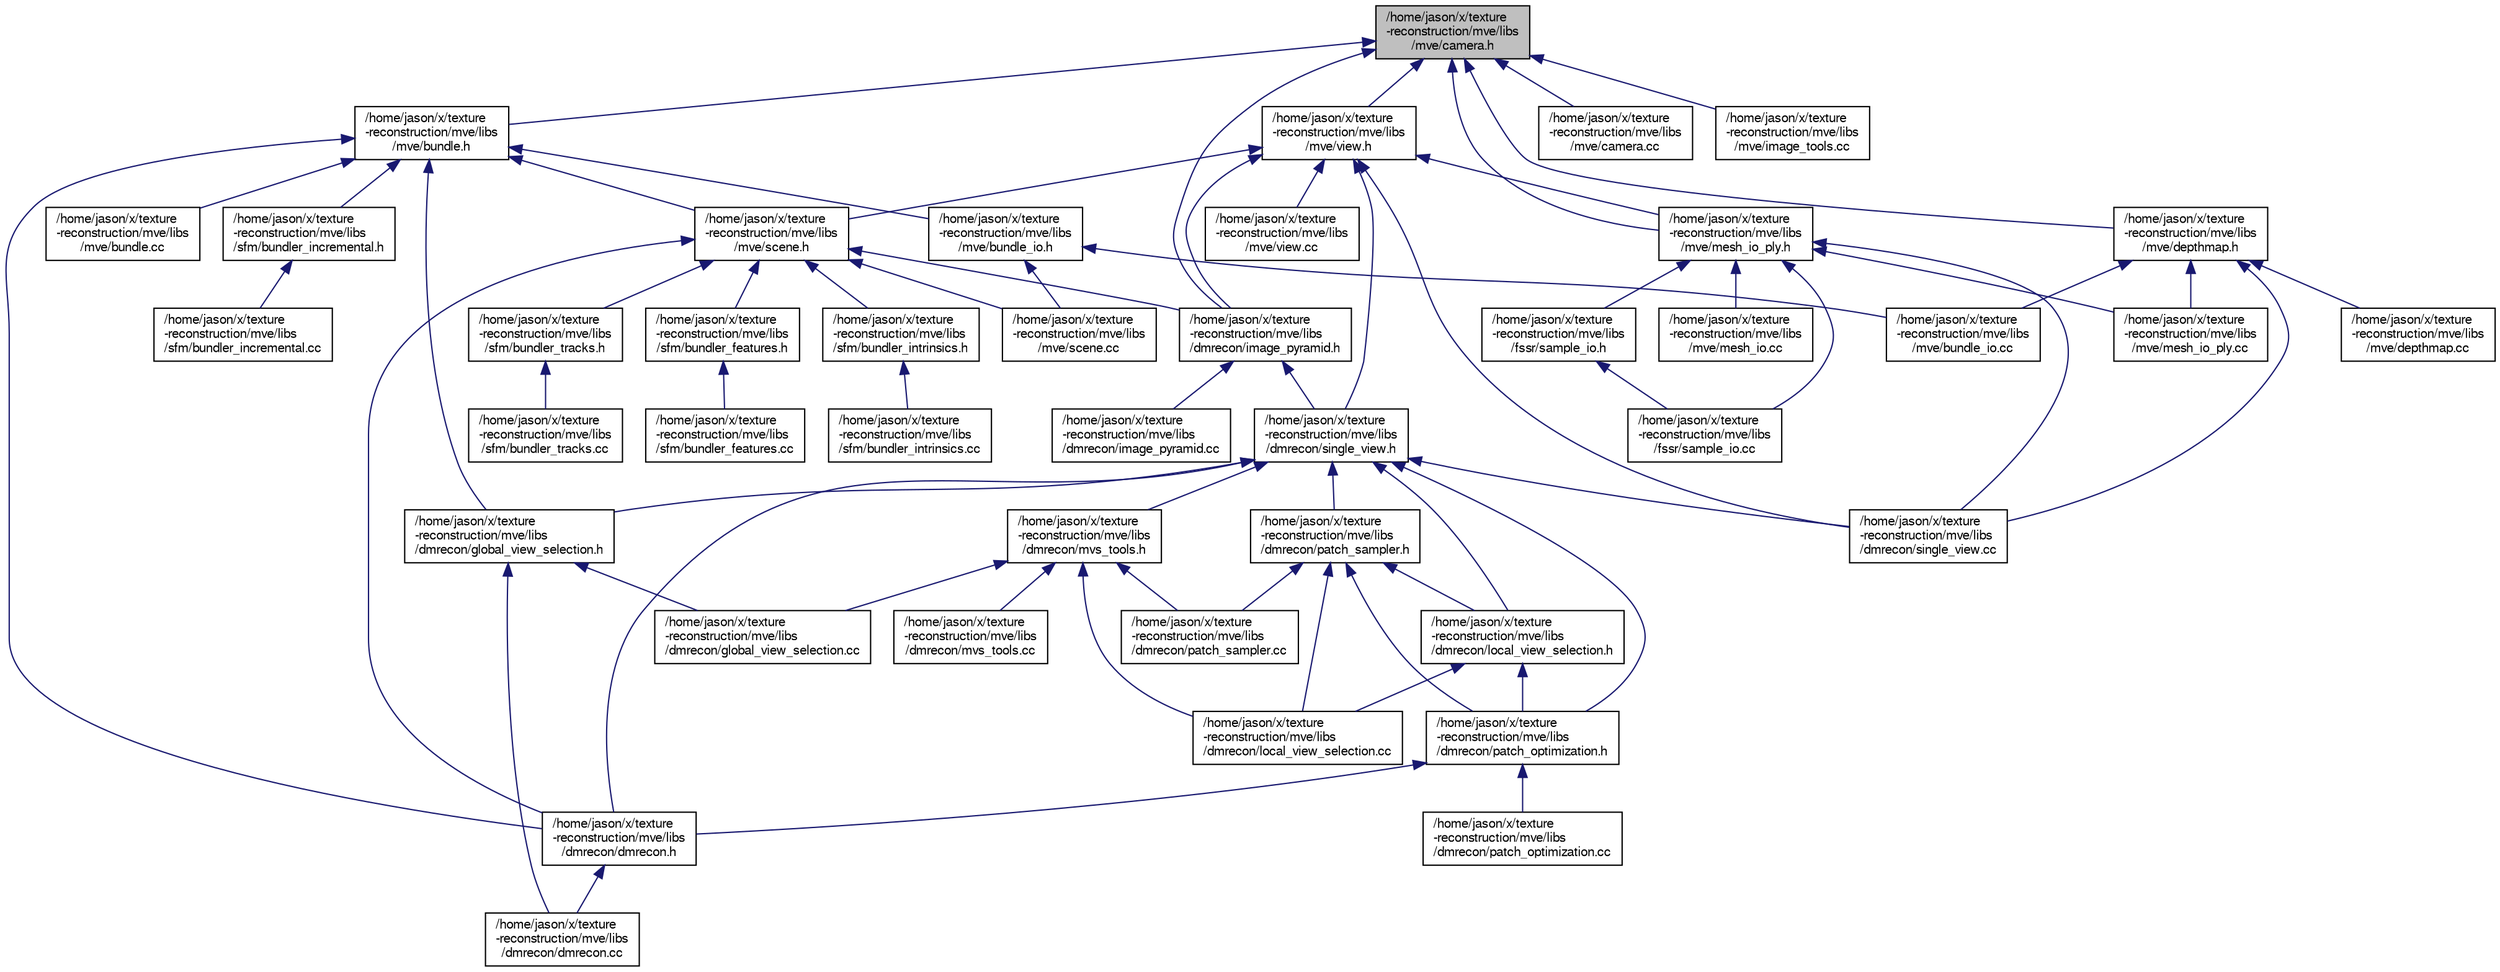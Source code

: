 digraph "/home/jason/x/texture-reconstruction/mve/libs/mve/camera.h"
{
  edge [fontname="FreeSans",fontsize="10",labelfontname="FreeSans",labelfontsize="10"];
  node [fontname="FreeSans",fontsize="10",shape=record];
  Node3 [label="/home/jason/x/texture\l-reconstruction/mve/libs\l/mve/camera.h",height=0.2,width=0.4,color="black", fillcolor="grey75", style="filled", fontcolor="black"];
  Node3 -> Node4 [dir="back",color="midnightblue",fontsize="10",style="solid",fontname="FreeSans"];
  Node4 [label="/home/jason/x/texture\l-reconstruction/mve/libs\l/mve/bundle.h",height=0.2,width=0.4,color="black", fillcolor="white", style="filled",URL="$bundle_8h.html"];
  Node4 -> Node5 [dir="back",color="midnightblue",fontsize="10",style="solid",fontname="FreeSans"];
  Node5 [label="/home/jason/x/texture\l-reconstruction/mve/libs\l/dmrecon/dmrecon.h",height=0.2,width=0.4,color="black", fillcolor="white", style="filled",URL="$dmrecon_8h.html"];
  Node5 -> Node6 [dir="back",color="midnightblue",fontsize="10",style="solid",fontname="FreeSans"];
  Node6 [label="/home/jason/x/texture\l-reconstruction/mve/libs\l/dmrecon/dmrecon.cc",height=0.2,width=0.4,color="black", fillcolor="white", style="filled",URL="$dmrecon_8cc.html"];
  Node4 -> Node7 [dir="back",color="midnightblue",fontsize="10",style="solid",fontname="FreeSans"];
  Node7 [label="/home/jason/x/texture\l-reconstruction/mve/libs\l/mve/scene.h",height=0.2,width=0.4,color="black", fillcolor="white", style="filled",URL="$scene_8h.html"];
  Node7 -> Node5 [dir="back",color="midnightblue",fontsize="10",style="solid",fontname="FreeSans"];
  Node7 -> Node8 [dir="back",color="midnightblue",fontsize="10",style="solid",fontname="FreeSans"];
  Node8 [label="/home/jason/x/texture\l-reconstruction/mve/libs\l/dmrecon/image_pyramid.h",height=0.2,width=0.4,color="black", fillcolor="white", style="filled",URL="$image__pyramid_8h.html"];
  Node8 -> Node9 [dir="back",color="midnightblue",fontsize="10",style="solid",fontname="FreeSans"];
  Node9 [label="/home/jason/x/texture\l-reconstruction/mve/libs\l/dmrecon/single_view.h",height=0.2,width=0.4,color="black", fillcolor="white", style="filled",URL="$single__view_8h.html"];
  Node9 -> Node10 [dir="back",color="midnightblue",fontsize="10",style="solid",fontname="FreeSans"];
  Node10 [label="/home/jason/x/texture\l-reconstruction/mve/libs\l/dmrecon/patch_sampler.h",height=0.2,width=0.4,color="black", fillcolor="white", style="filled",URL="$patch__sampler_8h.html"];
  Node10 -> Node11 [dir="back",color="midnightblue",fontsize="10",style="solid",fontname="FreeSans"];
  Node11 [label="/home/jason/x/texture\l-reconstruction/mve/libs\l/dmrecon/patch_optimization.h",height=0.2,width=0.4,color="black", fillcolor="white", style="filled",URL="$patch__optimization_8h.html"];
  Node11 -> Node5 [dir="back",color="midnightblue",fontsize="10",style="solid",fontname="FreeSans"];
  Node11 -> Node12 [dir="back",color="midnightblue",fontsize="10",style="solid",fontname="FreeSans"];
  Node12 [label="/home/jason/x/texture\l-reconstruction/mve/libs\l/dmrecon/patch_optimization.cc",height=0.2,width=0.4,color="black", fillcolor="white", style="filled",URL="$patch__optimization_8cc.html"];
  Node10 -> Node13 [dir="back",color="midnightblue",fontsize="10",style="solid",fontname="FreeSans"];
  Node13 [label="/home/jason/x/texture\l-reconstruction/mve/libs\l/dmrecon/local_view_selection.h",height=0.2,width=0.4,color="black", fillcolor="white", style="filled",URL="$local__view__selection_8h.html"];
  Node13 -> Node11 [dir="back",color="midnightblue",fontsize="10",style="solid",fontname="FreeSans"];
  Node13 -> Node14 [dir="back",color="midnightblue",fontsize="10",style="solid",fontname="FreeSans"];
  Node14 [label="/home/jason/x/texture\l-reconstruction/mve/libs\l/dmrecon/local_view_selection.cc",height=0.2,width=0.4,color="black", fillcolor="white", style="filled",URL="$local__view__selection_8cc.html"];
  Node10 -> Node14 [dir="back",color="midnightblue",fontsize="10",style="solid",fontname="FreeSans"];
  Node10 -> Node15 [dir="back",color="midnightblue",fontsize="10",style="solid",fontname="FreeSans"];
  Node15 [label="/home/jason/x/texture\l-reconstruction/mve/libs\l/dmrecon/patch_sampler.cc",height=0.2,width=0.4,color="black", fillcolor="white", style="filled",URL="$patch__sampler_8cc.html"];
  Node9 -> Node11 [dir="back",color="midnightblue",fontsize="10",style="solid",fontname="FreeSans"];
  Node9 -> Node13 [dir="back",color="midnightblue",fontsize="10",style="solid",fontname="FreeSans"];
  Node9 -> Node5 [dir="back",color="midnightblue",fontsize="10",style="solid",fontname="FreeSans"];
  Node9 -> Node16 [dir="back",color="midnightblue",fontsize="10",style="solid",fontname="FreeSans"];
  Node16 [label="/home/jason/x/texture\l-reconstruction/mve/libs\l/dmrecon/global_view_selection.h",height=0.2,width=0.4,color="black", fillcolor="white", style="filled",URL="$global__view__selection_8h.html"];
  Node16 -> Node6 [dir="back",color="midnightblue",fontsize="10",style="solid",fontname="FreeSans"];
  Node16 -> Node17 [dir="back",color="midnightblue",fontsize="10",style="solid",fontname="FreeSans"];
  Node17 [label="/home/jason/x/texture\l-reconstruction/mve/libs\l/dmrecon/global_view_selection.cc",height=0.2,width=0.4,color="black", fillcolor="white", style="filled",URL="$global__view__selection_8cc.html"];
  Node9 -> Node18 [dir="back",color="midnightblue",fontsize="10",style="solid",fontname="FreeSans"];
  Node18 [label="/home/jason/x/texture\l-reconstruction/mve/libs\l/dmrecon/mvs_tools.h",height=0.2,width=0.4,color="black", fillcolor="white", style="filled",URL="$mvs__tools_8h.html"];
  Node18 -> Node17 [dir="back",color="midnightblue",fontsize="10",style="solid",fontname="FreeSans"];
  Node18 -> Node14 [dir="back",color="midnightblue",fontsize="10",style="solid",fontname="FreeSans"];
  Node18 -> Node19 [dir="back",color="midnightblue",fontsize="10",style="solid",fontname="FreeSans"];
  Node19 [label="/home/jason/x/texture\l-reconstruction/mve/libs\l/dmrecon/mvs_tools.cc",height=0.2,width=0.4,color="black", fillcolor="white", style="filled",URL="$mvs__tools_8cc.html"];
  Node18 -> Node15 [dir="back",color="midnightblue",fontsize="10",style="solid",fontname="FreeSans"];
  Node9 -> Node20 [dir="back",color="midnightblue",fontsize="10",style="solid",fontname="FreeSans"];
  Node20 [label="/home/jason/x/texture\l-reconstruction/mve/libs\l/dmrecon/single_view.cc",height=0.2,width=0.4,color="black", fillcolor="white", style="filled",URL="$single__view_8cc.html"];
  Node8 -> Node21 [dir="back",color="midnightblue",fontsize="10",style="solid",fontname="FreeSans"];
  Node21 [label="/home/jason/x/texture\l-reconstruction/mve/libs\l/dmrecon/image_pyramid.cc",height=0.2,width=0.4,color="black", fillcolor="white", style="filled",URL="$image__pyramid_8cc.html"];
  Node7 -> Node22 [dir="back",color="midnightblue",fontsize="10",style="solid",fontname="FreeSans"];
  Node22 [label="/home/jason/x/texture\l-reconstruction/mve/libs\l/mve/scene.cc",height=0.2,width=0.4,color="black", fillcolor="white", style="filled",URL="$scene_8cc.html"];
  Node7 -> Node23 [dir="back",color="midnightblue",fontsize="10",style="solid",fontname="FreeSans"];
  Node23 [label="/home/jason/x/texture\l-reconstruction/mve/libs\l/sfm/bundler_features.h",height=0.2,width=0.4,color="black", fillcolor="white", style="filled",URL="$bundler__features_8h.html"];
  Node23 -> Node24 [dir="back",color="midnightblue",fontsize="10",style="solid",fontname="FreeSans"];
  Node24 [label="/home/jason/x/texture\l-reconstruction/mve/libs\l/sfm/bundler_features.cc",height=0.2,width=0.4,color="black", fillcolor="white", style="filled",URL="$bundler__features_8cc.html"];
  Node7 -> Node25 [dir="back",color="midnightblue",fontsize="10",style="solid",fontname="FreeSans"];
  Node25 [label="/home/jason/x/texture\l-reconstruction/mve/libs\l/sfm/bundler_intrinsics.h",height=0.2,width=0.4,color="black", fillcolor="white", style="filled",URL="$bundler__intrinsics_8h.html"];
  Node25 -> Node26 [dir="back",color="midnightblue",fontsize="10",style="solid",fontname="FreeSans"];
  Node26 [label="/home/jason/x/texture\l-reconstruction/mve/libs\l/sfm/bundler_intrinsics.cc",height=0.2,width=0.4,color="black", fillcolor="white", style="filled",URL="$bundler__intrinsics_8cc.html"];
  Node7 -> Node27 [dir="back",color="midnightblue",fontsize="10",style="solid",fontname="FreeSans"];
  Node27 [label="/home/jason/x/texture\l-reconstruction/mve/libs\l/sfm/bundler_tracks.h",height=0.2,width=0.4,color="black", fillcolor="white", style="filled",URL="$bundler__tracks_8h.html"];
  Node27 -> Node28 [dir="back",color="midnightblue",fontsize="10",style="solid",fontname="FreeSans"];
  Node28 [label="/home/jason/x/texture\l-reconstruction/mve/libs\l/sfm/bundler_tracks.cc",height=0.2,width=0.4,color="black", fillcolor="white", style="filled",URL="$bundler__tracks_8cc.html"];
  Node4 -> Node16 [dir="back",color="midnightblue",fontsize="10",style="solid",fontname="FreeSans"];
  Node4 -> Node29 [dir="back",color="midnightblue",fontsize="10",style="solid",fontname="FreeSans"];
  Node29 [label="/home/jason/x/texture\l-reconstruction/mve/libs\l/mve/bundle.cc",height=0.2,width=0.4,color="black", fillcolor="white", style="filled",URL="$bundle_8cc.html"];
  Node4 -> Node30 [dir="back",color="midnightblue",fontsize="10",style="solid",fontname="FreeSans"];
  Node30 [label="/home/jason/x/texture\l-reconstruction/mve/libs\l/mve/bundle_io.h",height=0.2,width=0.4,color="black", fillcolor="white", style="filled",URL="$bundle__io_8h.html"];
  Node30 -> Node31 [dir="back",color="midnightblue",fontsize="10",style="solid",fontname="FreeSans"];
  Node31 [label="/home/jason/x/texture\l-reconstruction/mve/libs\l/mve/bundle_io.cc",height=0.2,width=0.4,color="black", fillcolor="white", style="filled",URL="$bundle__io_8cc.html"];
  Node30 -> Node22 [dir="back",color="midnightblue",fontsize="10",style="solid",fontname="FreeSans"];
  Node4 -> Node32 [dir="back",color="midnightblue",fontsize="10",style="solid",fontname="FreeSans"];
  Node32 [label="/home/jason/x/texture\l-reconstruction/mve/libs\l/sfm/bundler_incremental.h",height=0.2,width=0.4,color="black", fillcolor="white", style="filled",URL="$bundler__incremental_8h.html"];
  Node32 -> Node33 [dir="back",color="midnightblue",fontsize="10",style="solid",fontname="FreeSans"];
  Node33 [label="/home/jason/x/texture\l-reconstruction/mve/libs\l/sfm/bundler_incremental.cc",height=0.2,width=0.4,color="black", fillcolor="white", style="filled",URL="$bundler__incremental_8cc.html"];
  Node3 -> Node34 [dir="back",color="midnightblue",fontsize="10",style="solid",fontname="FreeSans"];
  Node34 [label="/home/jason/x/texture\l-reconstruction/mve/libs\l/mve/view.h",height=0.2,width=0.4,color="black", fillcolor="white", style="filled",URL="$view_8h.html"];
  Node34 -> Node7 [dir="back",color="midnightblue",fontsize="10",style="solid",fontname="FreeSans"];
  Node34 -> Node9 [dir="back",color="midnightblue",fontsize="10",style="solid",fontname="FreeSans"];
  Node34 -> Node8 [dir="back",color="midnightblue",fontsize="10",style="solid",fontname="FreeSans"];
  Node34 -> Node35 [dir="back",color="midnightblue",fontsize="10",style="solid",fontname="FreeSans"];
  Node35 [label="/home/jason/x/texture\l-reconstruction/mve/libs\l/mve/mesh_io_ply.h",height=0.2,width=0.4,color="black", fillcolor="white", style="filled",URL="$mesh__io__ply_8h.html"];
  Node35 -> Node20 [dir="back",color="midnightblue",fontsize="10",style="solid",fontname="FreeSans"];
  Node35 -> Node36 [dir="back",color="midnightblue",fontsize="10",style="solid",fontname="FreeSans"];
  Node36 [label="/home/jason/x/texture\l-reconstruction/mve/libs\l/fssr/sample_io.cc",height=0.2,width=0.4,color="black", fillcolor="white", style="filled",URL="$sample__io_8cc.html"];
  Node35 -> Node37 [dir="back",color="midnightblue",fontsize="10",style="solid",fontname="FreeSans"];
  Node37 [label="/home/jason/x/texture\l-reconstruction/mve/libs\l/fssr/sample_io.h",height=0.2,width=0.4,color="black", fillcolor="white", style="filled",URL="$sample__io_8h.html"];
  Node37 -> Node36 [dir="back",color="midnightblue",fontsize="10",style="solid",fontname="FreeSans"];
  Node35 -> Node38 [dir="back",color="midnightblue",fontsize="10",style="solid",fontname="FreeSans"];
  Node38 [label="/home/jason/x/texture\l-reconstruction/mve/libs\l/mve/mesh_io.cc",height=0.2,width=0.4,color="black", fillcolor="white", style="filled",URL="$mesh__io_8cc.html"];
  Node35 -> Node39 [dir="back",color="midnightblue",fontsize="10",style="solid",fontname="FreeSans"];
  Node39 [label="/home/jason/x/texture\l-reconstruction/mve/libs\l/mve/mesh_io_ply.cc",height=0.2,width=0.4,color="black", fillcolor="white", style="filled",URL="$mesh__io__ply_8cc.html"];
  Node34 -> Node20 [dir="back",color="midnightblue",fontsize="10",style="solid",fontname="FreeSans"];
  Node34 -> Node40 [dir="back",color="midnightblue",fontsize="10",style="solid",fontname="FreeSans"];
  Node40 [label="/home/jason/x/texture\l-reconstruction/mve/libs\l/mve/view.cc",height=0.2,width=0.4,color="black", fillcolor="white", style="filled",URL="$view_8cc.html"];
  Node3 -> Node8 [dir="back",color="midnightblue",fontsize="10",style="solid",fontname="FreeSans"];
  Node3 -> Node41 [dir="back",color="midnightblue",fontsize="10",style="solid",fontname="FreeSans"];
  Node41 [label="/home/jason/x/texture\l-reconstruction/mve/libs\l/mve/depthmap.h",height=0.2,width=0.4,color="black", fillcolor="white", style="filled",URL="$depthmap_8h.html"];
  Node41 -> Node20 [dir="back",color="midnightblue",fontsize="10",style="solid",fontname="FreeSans"];
  Node41 -> Node31 [dir="back",color="midnightblue",fontsize="10",style="solid",fontname="FreeSans"];
  Node41 -> Node42 [dir="back",color="midnightblue",fontsize="10",style="solid",fontname="FreeSans"];
  Node42 [label="/home/jason/x/texture\l-reconstruction/mve/libs\l/mve/depthmap.cc",height=0.2,width=0.4,color="black", fillcolor="white", style="filled",URL="$depthmap_8cc.html"];
  Node41 -> Node39 [dir="back",color="midnightblue",fontsize="10",style="solid",fontname="FreeSans"];
  Node3 -> Node35 [dir="back",color="midnightblue",fontsize="10",style="solid",fontname="FreeSans"];
  Node3 -> Node43 [dir="back",color="midnightblue",fontsize="10",style="solid",fontname="FreeSans"];
  Node43 [label="/home/jason/x/texture\l-reconstruction/mve/libs\l/mve/camera.cc",height=0.2,width=0.4,color="black", fillcolor="white", style="filled",URL="$camera_8cc.html"];
  Node3 -> Node44 [dir="back",color="midnightblue",fontsize="10",style="solid",fontname="FreeSans"];
  Node44 [label="/home/jason/x/texture\l-reconstruction/mve/libs\l/mve/image_tools.cc",height=0.2,width=0.4,color="black", fillcolor="white", style="filled",URL="$image__tools_8cc.html"];
}
